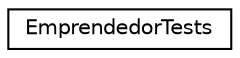 digraph "Graphical Class Hierarchy"
{
 // INTERACTIVE_SVG=YES
 // LATEX_PDF_SIZE
  edge [fontname="Helvetica",fontsize="10",labelfontname="Helvetica",labelfontsize="10"];
  node [fontname="Helvetica",fontsize="10",shape=record];
  rankdir="LR";
  Node0 [label="EmprendedorTests",height=0.2,width=0.4,color="black", fillcolor="white", style="filled",URL="$classEmprendedorTests.html",tooltip=" "];
}
